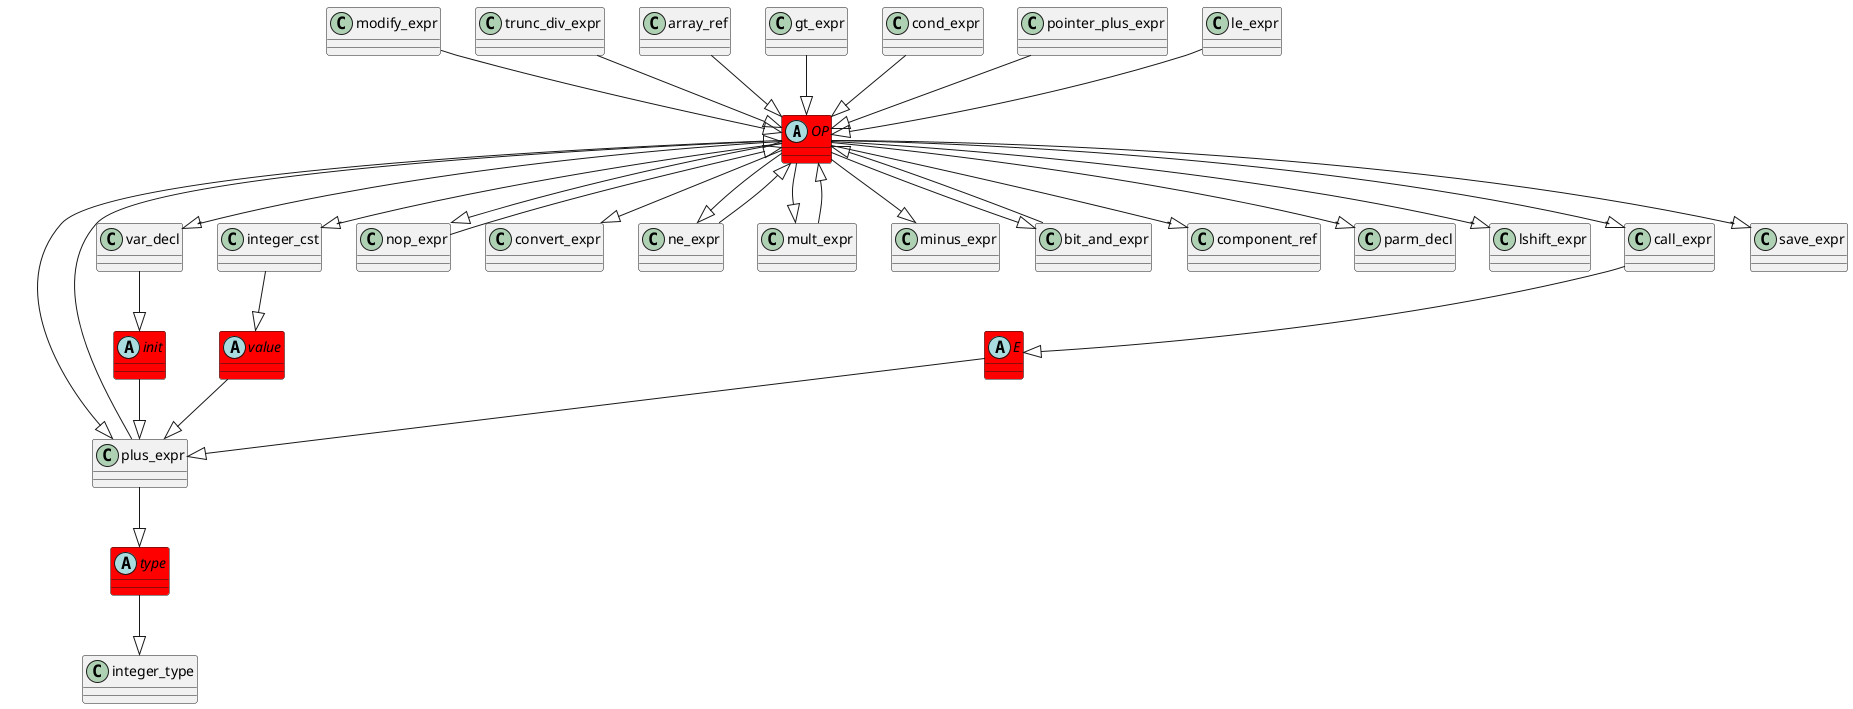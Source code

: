 @startuml
abstract class	OP	 #red	
OP	 --|> 	plus_expr	
modify_expr	 --|> 	OP	
abstract class	type	 #red	
type	 --|> 	integer_type	
plus_expr	 --|> 	type	
OP	 --|> 	var_decl	
plus_expr	 --|> 	OP	
OP	 --|> 	integer_cst	
nop_expr	 --|> 	OP	
OP	 --|> 	convert_expr	
OP	 --|> 	nop_expr	
OP	 --|> 	ne_expr	
trunc_div_expr	 --|> 	OP	
array_ref	 --|> 	OP	
OP	 --|> 	mult_expr	
OP	 --|> 	minus_expr	
abstract class	value	 #red	
value	 --|> 	plus_expr	
integer_cst	 --|> 	value	
gt_expr	 --|> 	OP	
bit_and_expr	 --|> 	OP	
OP	 --|> 	component_ref	
OP	 --|> 	parm_decl	
cond_expr	 --|> 	OP	
OP	 --|> 	lshift_expr	
mult_expr	 --|> 	OP	
abstract class	E	 #red	
E	 --|> 	plus_expr	
call_expr	 --|> 	E	
pointer_plus_expr	 --|> 	OP	
OP	 --|> 	call_expr	
OP	 --|> 	bit_and_expr	
abstract class	init	 #red	
init	 --|> 	plus_expr	
var_decl	 --|> 	init	
ne_expr	 --|> 	OP	
le_expr	 --|> 	OP	
OP	 --|> 	save_expr	
@enduml
